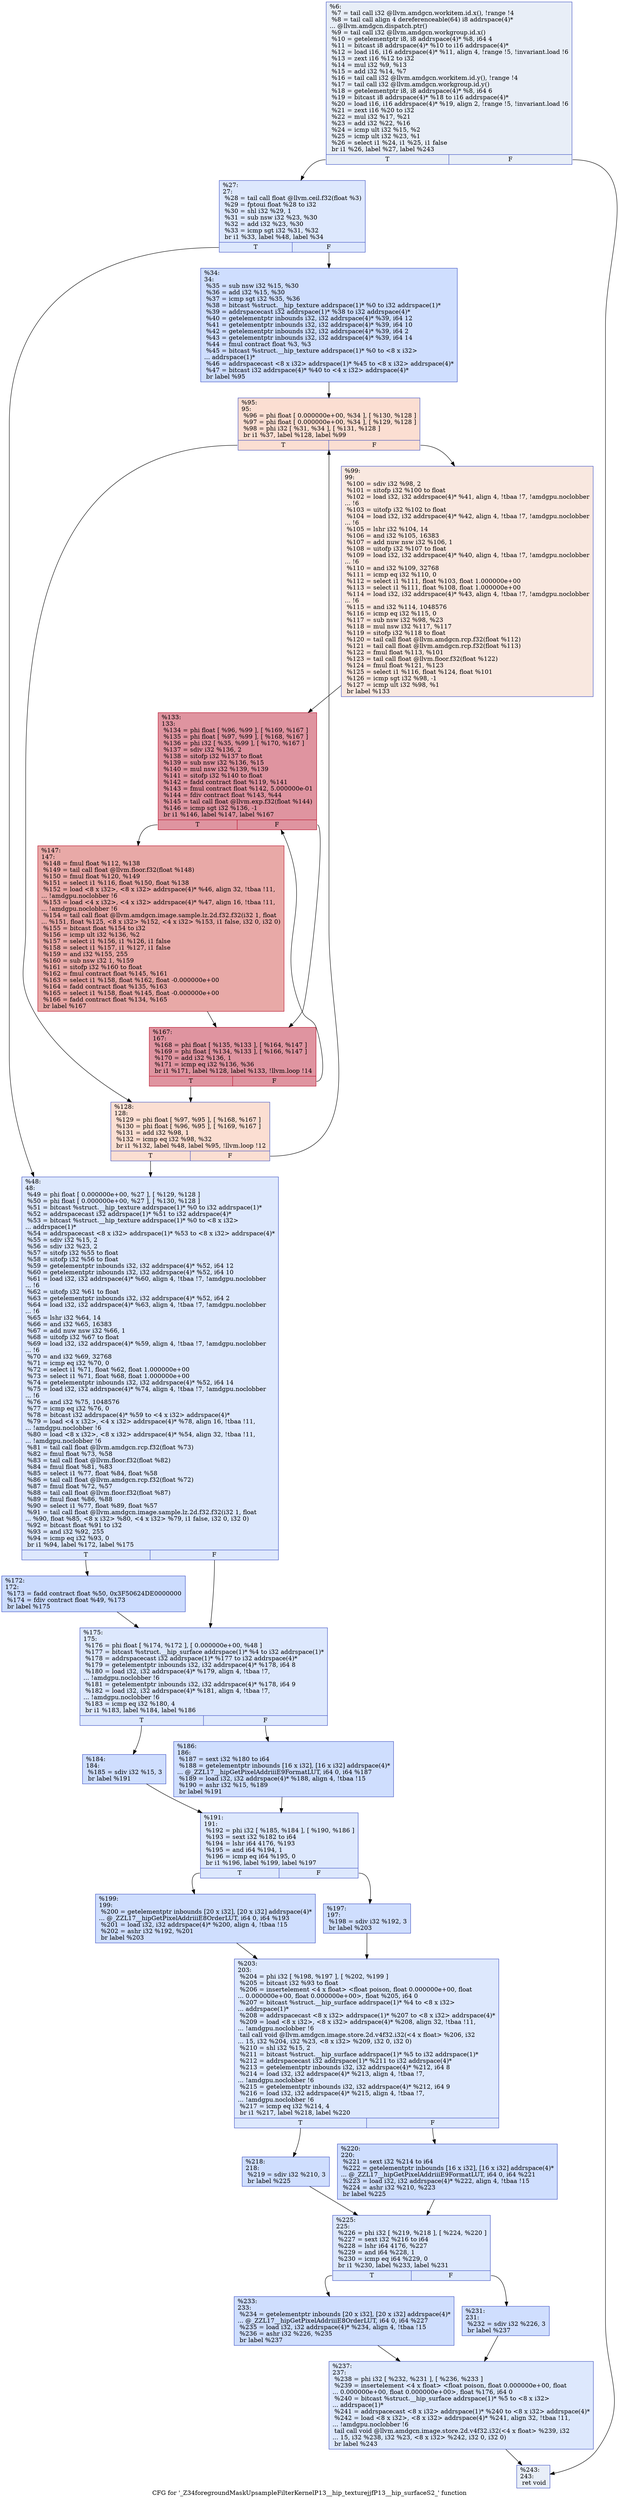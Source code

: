 digraph "CFG for '_Z34foregroundMaskUpsampleFilterKernelP13__hip_texturejjfP13__hip_surfaceS2_' function" {
	label="CFG for '_Z34foregroundMaskUpsampleFilterKernelP13__hip_texturejjfP13__hip_surfaceS2_' function";

	Node0x45ad820 [shape=record,color="#3d50c3ff", style=filled, fillcolor="#cbd8ee70",label="{%6:\l  %7 = tail call i32 @llvm.amdgcn.workitem.id.x(), !range !4\l  %8 = tail call align 4 dereferenceable(64) i8 addrspace(4)*\l... @llvm.amdgcn.dispatch.ptr()\l  %9 = tail call i32 @llvm.amdgcn.workgroup.id.x()\l  %10 = getelementptr i8, i8 addrspace(4)* %8, i64 4\l  %11 = bitcast i8 addrspace(4)* %10 to i16 addrspace(4)*\l  %12 = load i16, i16 addrspace(4)* %11, align 4, !range !5, !invariant.load !6\l  %13 = zext i16 %12 to i32\l  %14 = mul i32 %9, %13\l  %15 = add i32 %14, %7\l  %16 = tail call i32 @llvm.amdgcn.workitem.id.y(), !range !4\l  %17 = tail call i32 @llvm.amdgcn.workgroup.id.y()\l  %18 = getelementptr i8, i8 addrspace(4)* %8, i64 6\l  %19 = bitcast i8 addrspace(4)* %18 to i16 addrspace(4)*\l  %20 = load i16, i16 addrspace(4)* %19, align 2, !range !5, !invariant.load !6\l  %21 = zext i16 %20 to i32\l  %22 = mul i32 %17, %21\l  %23 = add i32 %22, %16\l  %24 = icmp ult i32 %15, %2\l  %25 = icmp ult i32 %23, %1\l  %26 = select i1 %24, i1 %25, i1 false\l  br i1 %26, label %27, label %243\l|{<s0>T|<s1>F}}"];
	Node0x45ad820:s0 -> Node0x45b0c60;
	Node0x45ad820:s1 -> Node0x45b0cf0;
	Node0x45b0c60 [shape=record,color="#3d50c3ff", style=filled, fillcolor="#b2ccfb70",label="{%27:\l27:                                               \l  %28 = tail call float @llvm.ceil.f32(float %3)\l  %29 = fptoui float %28 to i32\l  %30 = shl i32 %29, 1\l  %31 = sub nsw i32 %23, %30\l  %32 = add i32 %23, %30\l  %33 = icmp sgt i32 %31, %32\l  br i1 %33, label %48, label %34\l|{<s0>T|<s1>F}}"];
	Node0x45b0c60:s0 -> Node0x45af8b0;
	Node0x45b0c60:s1 -> Node0x45b1450;
	Node0x45b1450 [shape=record,color="#3d50c3ff", style=filled, fillcolor="#93b5fe70",label="{%34:\l34:                                               \l  %35 = sub nsw i32 %15, %30\l  %36 = add i32 %15, %30\l  %37 = icmp sgt i32 %35, %36\l  %38 = bitcast %struct.__hip_texture addrspace(1)* %0 to i32 addrspace(1)*\l  %39 = addrspacecast i32 addrspace(1)* %38 to i32 addrspace(4)*\l  %40 = getelementptr inbounds i32, i32 addrspace(4)* %39, i64 12\l  %41 = getelementptr inbounds i32, i32 addrspace(4)* %39, i64 10\l  %42 = getelementptr inbounds i32, i32 addrspace(4)* %39, i64 2\l  %43 = getelementptr inbounds i32, i32 addrspace(4)* %39, i64 14\l  %44 = fmul contract float %3, %3\l  %45 = bitcast %struct.__hip_texture addrspace(1)* %0 to \<8 x i32\>\l... addrspace(1)*\l  %46 = addrspacecast \<8 x i32\> addrspace(1)* %45 to \<8 x i32\> addrspace(4)*\l  %47 = bitcast i32 addrspace(4)* %40 to \<4 x i32\> addrspace(4)*\l  br label %95\l}"];
	Node0x45b1450 -> Node0x45b2320;
	Node0x45af8b0 [shape=record,color="#3d50c3ff", style=filled, fillcolor="#b2ccfb70",label="{%48:\l48:                                               \l  %49 = phi float [ 0.000000e+00, %27 ], [ %129, %128 ]\l  %50 = phi float [ 0.000000e+00, %27 ], [ %130, %128 ]\l  %51 = bitcast %struct.__hip_texture addrspace(1)* %0 to i32 addrspace(1)*\l  %52 = addrspacecast i32 addrspace(1)* %51 to i32 addrspace(4)*\l  %53 = bitcast %struct.__hip_texture addrspace(1)* %0 to \<8 x i32\>\l... addrspace(1)*\l  %54 = addrspacecast \<8 x i32\> addrspace(1)* %53 to \<8 x i32\> addrspace(4)*\l  %55 = sdiv i32 %15, 2\l  %56 = sdiv i32 %23, 2\l  %57 = sitofp i32 %55 to float\l  %58 = sitofp i32 %56 to float\l  %59 = getelementptr inbounds i32, i32 addrspace(4)* %52, i64 12\l  %60 = getelementptr inbounds i32, i32 addrspace(4)* %52, i64 10\l  %61 = load i32, i32 addrspace(4)* %60, align 4, !tbaa !7, !amdgpu.noclobber\l... !6\l  %62 = uitofp i32 %61 to float\l  %63 = getelementptr inbounds i32, i32 addrspace(4)* %52, i64 2\l  %64 = load i32, i32 addrspace(4)* %63, align 4, !tbaa !7, !amdgpu.noclobber\l... !6\l  %65 = lshr i32 %64, 14\l  %66 = and i32 %65, 16383\l  %67 = add nuw nsw i32 %66, 1\l  %68 = uitofp i32 %67 to float\l  %69 = load i32, i32 addrspace(4)* %59, align 4, !tbaa !7, !amdgpu.noclobber\l... !6\l  %70 = and i32 %69, 32768\l  %71 = icmp eq i32 %70, 0\l  %72 = select i1 %71, float %62, float 1.000000e+00\l  %73 = select i1 %71, float %68, float 1.000000e+00\l  %74 = getelementptr inbounds i32, i32 addrspace(4)* %52, i64 14\l  %75 = load i32, i32 addrspace(4)* %74, align 4, !tbaa !7, !amdgpu.noclobber\l... !6\l  %76 = and i32 %75, 1048576\l  %77 = icmp eq i32 %76, 0\l  %78 = bitcast i32 addrspace(4)* %59 to \<4 x i32\> addrspace(4)*\l  %79 = load \<4 x i32\>, \<4 x i32\> addrspace(4)* %78, align 16, !tbaa !11,\l... !amdgpu.noclobber !6\l  %80 = load \<8 x i32\>, \<8 x i32\> addrspace(4)* %54, align 32, !tbaa !11,\l... !amdgpu.noclobber !6\l  %81 = tail call float @llvm.amdgcn.rcp.f32(float %73)\l  %82 = fmul float %73, %58\l  %83 = tail call float @llvm.floor.f32(float %82)\l  %84 = fmul float %81, %83\l  %85 = select i1 %77, float %84, float %58\l  %86 = tail call float @llvm.amdgcn.rcp.f32(float %72)\l  %87 = fmul float %72, %57\l  %88 = tail call float @llvm.floor.f32(float %87)\l  %89 = fmul float %86, %88\l  %90 = select i1 %77, float %89, float %57\l  %91 = tail call float @llvm.amdgcn.image.sample.lz.2d.f32.f32(i32 1, float\l... %90, float %85, \<8 x i32\> %80, \<4 x i32\> %79, i1 false, i32 0, i32 0)\l  %92 = bitcast float %91 to i32\l  %93 = and i32 %92, 255\l  %94 = icmp eq i32 %93, 0\l  br i1 %94, label %172, label %175\l|{<s0>T|<s1>F}}"];
	Node0x45af8b0:s0 -> Node0x45b6290;
	Node0x45af8b0:s1 -> Node0x45b62e0;
	Node0x45b2320 [shape=record,color="#3d50c3ff", style=filled, fillcolor="#f7b59970",label="{%95:\l95:                                               \l  %96 = phi float [ 0.000000e+00, %34 ], [ %130, %128 ]\l  %97 = phi float [ 0.000000e+00, %34 ], [ %129, %128 ]\l  %98 = phi i32 [ %31, %34 ], [ %131, %128 ]\l  br i1 %37, label %128, label %99\l|{<s0>T|<s1>F}}"];
	Node0x45b2320:s0 -> Node0x45b2ea0;
	Node0x45b2320:s1 -> Node0x45b6660;
	Node0x45b6660 [shape=record,color="#3d50c3ff", style=filled, fillcolor="#f1ccb870",label="{%99:\l99:                                               \l  %100 = sdiv i32 %98, 2\l  %101 = sitofp i32 %100 to float\l  %102 = load i32, i32 addrspace(4)* %41, align 4, !tbaa !7, !amdgpu.noclobber\l... !6\l  %103 = uitofp i32 %102 to float\l  %104 = load i32, i32 addrspace(4)* %42, align 4, !tbaa !7, !amdgpu.noclobber\l... !6\l  %105 = lshr i32 %104, 14\l  %106 = and i32 %105, 16383\l  %107 = add nuw nsw i32 %106, 1\l  %108 = uitofp i32 %107 to float\l  %109 = load i32, i32 addrspace(4)* %40, align 4, !tbaa !7, !amdgpu.noclobber\l... !6\l  %110 = and i32 %109, 32768\l  %111 = icmp eq i32 %110, 0\l  %112 = select i1 %111, float %103, float 1.000000e+00\l  %113 = select i1 %111, float %108, float 1.000000e+00\l  %114 = load i32, i32 addrspace(4)* %43, align 4, !tbaa !7, !amdgpu.noclobber\l... !6\l  %115 = and i32 %114, 1048576\l  %116 = icmp eq i32 %115, 0\l  %117 = sub nsw i32 %98, %23\l  %118 = mul nsw i32 %117, %117\l  %119 = sitofp i32 %118 to float\l  %120 = tail call float @llvm.amdgcn.rcp.f32(float %112)\l  %121 = tail call float @llvm.amdgcn.rcp.f32(float %113)\l  %122 = fmul float %113, %101\l  %123 = tail call float @llvm.floor.f32(float %122)\l  %124 = fmul float %121, %123\l  %125 = select i1 %116, float %124, float %101\l  %126 = icmp sgt i32 %98, -1\l  %127 = icmp ult i32 %98, %1\l  br label %133\l}"];
	Node0x45b6660 -> Node0x45b7990;
	Node0x45b2ea0 [shape=record,color="#3d50c3ff", style=filled, fillcolor="#f7b59970",label="{%128:\l128:                                              \l  %129 = phi float [ %97, %95 ], [ %168, %167 ]\l  %130 = phi float [ %96, %95 ], [ %169, %167 ]\l  %131 = add i32 %98, 1\l  %132 = icmp eq i32 %98, %32\l  br i1 %132, label %48, label %95, !llvm.loop !12\l|{<s0>T|<s1>F}}"];
	Node0x45b2ea0:s0 -> Node0x45af8b0;
	Node0x45b2ea0:s1 -> Node0x45b2320;
	Node0x45b7990 [shape=record,color="#b70d28ff", style=filled, fillcolor="#b70d2870",label="{%133:\l133:                                              \l  %134 = phi float [ %96, %99 ], [ %169, %167 ]\l  %135 = phi float [ %97, %99 ], [ %168, %167 ]\l  %136 = phi i32 [ %35, %99 ], [ %170, %167 ]\l  %137 = sdiv i32 %136, 2\l  %138 = sitofp i32 %137 to float\l  %139 = sub nsw i32 %136, %15\l  %140 = mul nsw i32 %139, %139\l  %141 = sitofp i32 %140 to float\l  %142 = fadd contract float %119, %141\l  %143 = fmul contract float %142, 5.000000e-01\l  %144 = fdiv contract float %143, %44\l  %145 = tail call float @llvm.exp.f32(float %144)\l  %146 = icmp sgt i32 %136, -1\l  br i1 %146, label %147, label %167\l|{<s0>T|<s1>F}}"];
	Node0x45b7990:s0 -> Node0x45b8bc0;
	Node0x45b7990:s1 -> Node0x45b3ff0;
	Node0x45b8bc0 [shape=record,color="#b70d28ff", style=filled, fillcolor="#ca3b3770",label="{%147:\l147:                                              \l  %148 = fmul float %112, %138\l  %149 = tail call float @llvm.floor.f32(float %148)\l  %150 = fmul float %120, %149\l  %151 = select i1 %116, float %150, float %138\l  %152 = load \<8 x i32\>, \<8 x i32\> addrspace(4)* %46, align 32, !tbaa !11,\l... !amdgpu.noclobber !6\l  %153 = load \<4 x i32\>, \<4 x i32\> addrspace(4)* %47, align 16, !tbaa !11,\l... !amdgpu.noclobber !6\l  %154 = tail call float @llvm.amdgcn.image.sample.lz.2d.f32.f32(i32 1, float\l... %151, float %125, \<8 x i32\> %152, \<4 x i32\> %153, i1 false, i32 0, i32 0)\l  %155 = bitcast float %154 to i32\l  %156 = icmp ult i32 %136, %2\l  %157 = select i1 %156, i1 %126, i1 false\l  %158 = select i1 %157, i1 %127, i1 false\l  %159 = and i32 %155, 255\l  %160 = sub nsw i32 1, %159\l  %161 = sitofp i32 %160 to float\l  %162 = fmul contract float %145, %161\l  %163 = select i1 %158, float %162, float -0.000000e+00\l  %164 = fadd contract float %135, %163\l  %165 = select i1 %158, float %145, float -0.000000e+00\l  %166 = fadd contract float %134, %165\l  br label %167\l}"];
	Node0x45b8bc0 -> Node0x45b3ff0;
	Node0x45b3ff0 [shape=record,color="#b70d28ff", style=filled, fillcolor="#b70d2870",label="{%167:\l167:                                              \l  %168 = phi float [ %135, %133 ], [ %164, %147 ]\l  %169 = phi float [ %134, %133 ], [ %166, %147 ]\l  %170 = add i32 %136, 1\l  %171 = icmp eq i32 %136, %36\l  br i1 %171, label %128, label %133, !llvm.loop !14\l|{<s0>T|<s1>F}}"];
	Node0x45b3ff0:s0 -> Node0x45b2ea0;
	Node0x45b3ff0:s1 -> Node0x45b7990;
	Node0x45b6290 [shape=record,color="#3d50c3ff", style=filled, fillcolor="#8caffe70",label="{%172:\l172:                                              \l  %173 = fadd contract float %50, 0x3F50624DE0000000\l  %174 = fdiv contract float %49, %173\l  br label %175\l}"];
	Node0x45b6290 -> Node0x45b62e0;
	Node0x45b62e0 [shape=record,color="#3d50c3ff", style=filled, fillcolor="#b2ccfb70",label="{%175:\l175:                                              \l  %176 = phi float [ %174, %172 ], [ 0.000000e+00, %48 ]\l  %177 = bitcast %struct.__hip_surface addrspace(1)* %4 to i32 addrspace(1)*\l  %178 = addrspacecast i32 addrspace(1)* %177 to i32 addrspace(4)*\l  %179 = getelementptr inbounds i32, i32 addrspace(4)* %178, i64 8\l  %180 = load i32, i32 addrspace(4)* %179, align 4, !tbaa !7,\l... !amdgpu.noclobber !6\l  %181 = getelementptr inbounds i32, i32 addrspace(4)* %178, i64 9\l  %182 = load i32, i32 addrspace(4)* %181, align 4, !tbaa !7,\l... !amdgpu.noclobber !6\l  %183 = icmp eq i32 %180, 4\l  br i1 %183, label %184, label %186\l|{<s0>T|<s1>F}}"];
	Node0x45b62e0:s0 -> Node0x45ba4a0;
	Node0x45b62e0:s1 -> Node0x45ba530;
	Node0x45ba4a0 [shape=record,color="#3d50c3ff", style=filled, fillcolor="#93b5fe70",label="{%184:\l184:                                              \l  %185 = sdiv i32 %15, 3\l  br label %191\l}"];
	Node0x45ba4a0 -> Node0x45ba700;
	Node0x45ba530 [shape=record,color="#3d50c3ff", style=filled, fillcolor="#93b5fe70",label="{%186:\l186:                                              \l  %187 = sext i32 %180 to i64\l  %188 = getelementptr inbounds [16 x i32], [16 x i32] addrspace(4)*\l... @_ZZL17__hipGetPixelAddriiiE9FormatLUT, i64 0, i64 %187\l  %189 = load i32, i32 addrspace(4)* %188, align 4, !tbaa !15\l  %190 = ashr i32 %15, %189\l  br label %191\l}"];
	Node0x45ba530 -> Node0x45ba700;
	Node0x45ba700 [shape=record,color="#3d50c3ff", style=filled, fillcolor="#b2ccfb70",label="{%191:\l191:                                              \l  %192 = phi i32 [ %185, %184 ], [ %190, %186 ]\l  %193 = sext i32 %182 to i64\l  %194 = lshr i64 4176, %193\l  %195 = and i64 %194, 1\l  %196 = icmp eq i64 %195, 0\l  br i1 %196, label %199, label %197\l|{<s0>T|<s1>F}}"];
	Node0x45ba700:s0 -> Node0x45bae60;
	Node0x45ba700:s1 -> Node0x45baeb0;
	Node0x45baeb0 [shape=record,color="#3d50c3ff", style=filled, fillcolor="#93b5fe70",label="{%197:\l197:                                              \l  %198 = sdiv i32 %192, 3\l  br label %203\l}"];
	Node0x45baeb0 -> Node0x45bb080;
	Node0x45bae60 [shape=record,color="#3d50c3ff", style=filled, fillcolor="#93b5fe70",label="{%199:\l199:                                              \l  %200 = getelementptr inbounds [20 x i32], [20 x i32] addrspace(4)*\l... @_ZZL17__hipGetPixelAddriiiE8OrderLUT, i64 0, i64 %193\l  %201 = load i32, i32 addrspace(4)* %200, align 4, !tbaa !15\l  %202 = ashr i32 %192, %201\l  br label %203\l}"];
	Node0x45bae60 -> Node0x45bb080;
	Node0x45bb080 [shape=record,color="#3d50c3ff", style=filled, fillcolor="#b2ccfb70",label="{%203:\l203:                                              \l  %204 = phi i32 [ %198, %197 ], [ %202, %199 ]\l  %205 = bitcast i32 %93 to float\l  %206 = insertelement \<4 x float\> \<float poison, float 0.000000e+00, float\l... 0.000000e+00, float 0.000000e+00\>, float %205, i64 0\l  %207 = bitcast %struct.__hip_surface addrspace(1)* %4 to \<8 x i32\>\l... addrspace(1)*\l  %208 = addrspacecast \<8 x i32\> addrspace(1)* %207 to \<8 x i32\> addrspace(4)*\l  %209 = load \<8 x i32\>, \<8 x i32\> addrspace(4)* %208, align 32, !tbaa !11,\l... !amdgpu.noclobber !6\l  tail call void @llvm.amdgcn.image.store.2d.v4f32.i32(\<4 x float\> %206, i32\l... 15, i32 %204, i32 %23, \<8 x i32\> %209, i32 0, i32 0)\l  %210 = shl i32 %15, 2\l  %211 = bitcast %struct.__hip_surface addrspace(1)* %5 to i32 addrspace(1)*\l  %212 = addrspacecast i32 addrspace(1)* %211 to i32 addrspace(4)*\l  %213 = getelementptr inbounds i32, i32 addrspace(4)* %212, i64 8\l  %214 = load i32, i32 addrspace(4)* %213, align 4, !tbaa !7,\l... !amdgpu.noclobber !6\l  %215 = getelementptr inbounds i32, i32 addrspace(4)* %212, i64 9\l  %216 = load i32, i32 addrspace(4)* %215, align 4, !tbaa !7,\l... !amdgpu.noclobber !6\l  %217 = icmp eq i32 %214, 4\l  br i1 %217, label %218, label %220\l|{<s0>T|<s1>F}}"];
	Node0x45bb080:s0 -> Node0x45bcb40;
	Node0x45bb080:s1 -> Node0x45bcbd0;
	Node0x45bcb40 [shape=record,color="#3d50c3ff", style=filled, fillcolor="#93b5fe70",label="{%218:\l218:                                              \l  %219 = sdiv i32 %210, 3\l  br label %225\l}"];
	Node0x45bcb40 -> Node0x45bcda0;
	Node0x45bcbd0 [shape=record,color="#3d50c3ff", style=filled, fillcolor="#93b5fe70",label="{%220:\l220:                                              \l  %221 = sext i32 %214 to i64\l  %222 = getelementptr inbounds [16 x i32], [16 x i32] addrspace(4)*\l... @_ZZL17__hipGetPixelAddriiiE9FormatLUT, i64 0, i64 %221\l  %223 = load i32, i32 addrspace(4)* %222, align 4, !tbaa !15\l  %224 = ashr i32 %210, %223\l  br label %225\l}"];
	Node0x45bcbd0 -> Node0x45bcda0;
	Node0x45bcda0 [shape=record,color="#3d50c3ff", style=filled, fillcolor="#b2ccfb70",label="{%225:\l225:                                              \l  %226 = phi i32 [ %219, %218 ], [ %224, %220 ]\l  %227 = sext i32 %216 to i64\l  %228 = lshr i64 4176, %227\l  %229 = and i64 %228, 1\l  %230 = icmp eq i64 %229, 0\l  br i1 %230, label %233, label %231\l|{<s0>T|<s1>F}}"];
	Node0x45bcda0:s0 -> Node0x45bd420;
	Node0x45bcda0:s1 -> Node0x45bd470;
	Node0x45bd470 [shape=record,color="#3d50c3ff", style=filled, fillcolor="#93b5fe70",label="{%231:\l231:                                              \l  %232 = sdiv i32 %226, 3\l  br label %237\l}"];
	Node0x45bd470 -> Node0x45bd600;
	Node0x45bd420 [shape=record,color="#3d50c3ff", style=filled, fillcolor="#93b5fe70",label="{%233:\l233:                                              \l  %234 = getelementptr inbounds [20 x i32], [20 x i32] addrspace(4)*\l... @_ZZL17__hipGetPixelAddriiiE8OrderLUT, i64 0, i64 %227\l  %235 = load i32, i32 addrspace(4)* %234, align 4, !tbaa !15\l  %236 = ashr i32 %226, %235\l  br label %237\l}"];
	Node0x45bd420 -> Node0x45bd600;
	Node0x45bd600 [shape=record,color="#3d50c3ff", style=filled, fillcolor="#b2ccfb70",label="{%237:\l237:                                              \l  %238 = phi i32 [ %232, %231 ], [ %236, %233 ]\l  %239 = insertelement \<4 x float\> \<float poison, float 0.000000e+00, float\l... 0.000000e+00, float 0.000000e+00\>, float %176, i64 0\l  %240 = bitcast %struct.__hip_surface addrspace(1)* %5 to \<8 x i32\>\l... addrspace(1)*\l  %241 = addrspacecast \<8 x i32\> addrspace(1)* %240 to \<8 x i32\> addrspace(4)*\l  %242 = load \<8 x i32\>, \<8 x i32\> addrspace(4)* %241, align 32, !tbaa !11,\l... !amdgpu.noclobber !6\l  tail call void @llvm.amdgcn.image.store.2d.v4f32.i32(\<4 x float\> %239, i32\l... 15, i32 %238, i32 %23, \<8 x i32\> %242, i32 0, i32 0)\l  br label %243\l}"];
	Node0x45bd600 -> Node0x45b0cf0;
	Node0x45b0cf0 [shape=record,color="#3d50c3ff", style=filled, fillcolor="#cbd8ee70",label="{%243:\l243:                                              \l  ret void\l}"];
}
